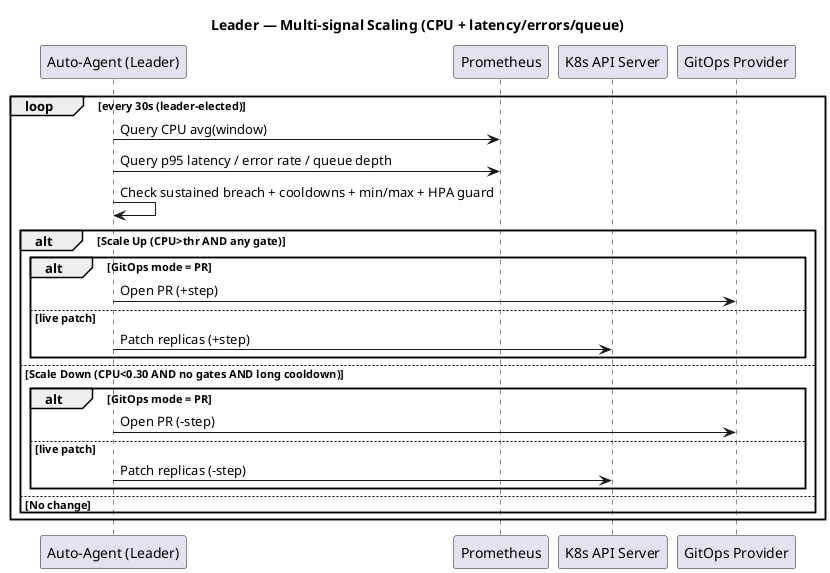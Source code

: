 @startuml
skinparam shadowing false
title Leader — Multi-signal Scaling (CPU + latency/errors/queue)

participant "Auto-Agent (Leader)" as Leader
participant "Prometheus" as Prom
participant "K8s API Server" as API
participant "GitOps Provider" as GitOps

loop every 30s (leader-elected)
  Leader -> Prom : Query CPU avg(window)
  Leader -> Prom : Query p95 latency / error rate / queue depth
  Leader -> Leader : Check sustained breach + cooldowns + min/max + HPA guard
  alt Scale Up (CPU>thr AND any gate)
    alt GitOps mode = PR
      Leader -> GitOps : Open PR (+step)
    else live patch
      Leader -> API : Patch replicas (+step)
    end
  else Scale Down (CPU<0.30 AND no gates AND long cooldown)
    alt GitOps mode = PR
      Leader -> GitOps : Open PR (-step)
    else live patch
      Leader -> API : Patch replicas (-step)
    end
  else No change
  end
end
@enduml

